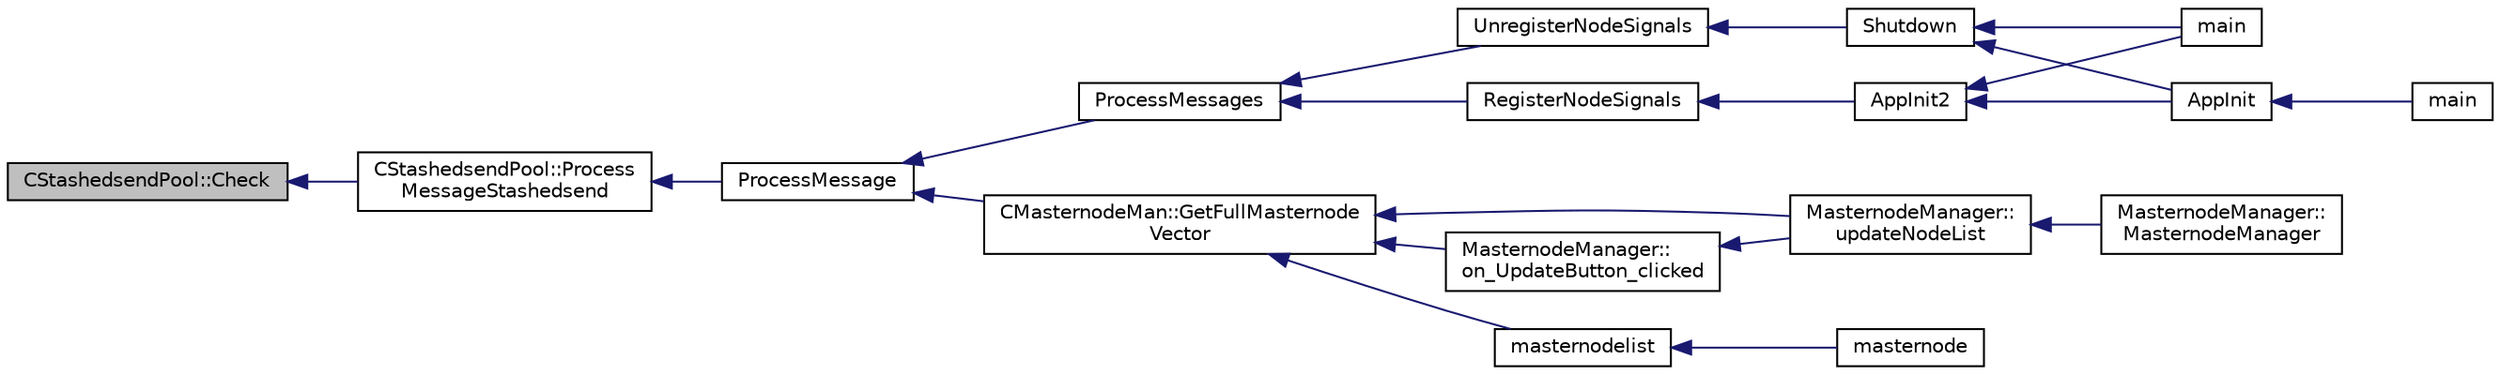 digraph "CStashedsendPool::Check"
{
  edge [fontname="Helvetica",fontsize="10",labelfontname="Helvetica",labelfontsize="10"];
  node [fontname="Helvetica",fontsize="10",shape=record];
  rankdir="LR";
  Node358 [label="CStashedsendPool::Check",height=0.2,width=0.4,color="black", fillcolor="grey75", style="filled", fontcolor="black"];
  Node358 -> Node359 [dir="back",color="midnightblue",fontsize="10",style="solid",fontname="Helvetica"];
  Node359 [label="CStashedsendPool::Process\lMessageStashedsend",height=0.2,width=0.4,color="black", fillcolor="white", style="filled",URL="$dd/d8a/class_c_stashedsend_pool.html#a62b472a4e4b1e634bc2e8621be17888e",tooltip="Process a Stashedsend message using the Stashedsend protocol. "];
  Node359 -> Node360 [dir="back",color="midnightblue",fontsize="10",style="solid",fontname="Helvetica"];
  Node360 [label="ProcessMessage",height=0.2,width=0.4,color="black", fillcolor="white", style="filled",URL="$df/d0a/main_8cpp.html#a8ba92b1a4bce3c835e887a9073d17d8e"];
  Node360 -> Node361 [dir="back",color="midnightblue",fontsize="10",style="solid",fontname="Helvetica"];
  Node361 [label="ProcessMessages",height=0.2,width=0.4,color="black", fillcolor="white", style="filled",URL="$d4/dbf/main_8h.html#a196f9318f02448b85b28d612698934fd"];
  Node361 -> Node362 [dir="back",color="midnightblue",fontsize="10",style="solid",fontname="Helvetica"];
  Node362 [label="RegisterNodeSignals",height=0.2,width=0.4,color="black", fillcolor="white", style="filled",URL="$d4/dbf/main_8h.html#ab02615ff65f91d69f8d786ec900baa8a",tooltip="Register with a network node to receive its signals. "];
  Node362 -> Node363 [dir="back",color="midnightblue",fontsize="10",style="solid",fontname="Helvetica"];
  Node363 [label="AppInit2",height=0.2,width=0.4,color="black", fillcolor="white", style="filled",URL="$d8/dc0/init_8h.html#a1a4c1bfbf6ba1db77e988b89b9cadfd3",tooltip="Initialize ion. "];
  Node363 -> Node364 [dir="back",color="midnightblue",fontsize="10",style="solid",fontname="Helvetica"];
  Node364 [label="AppInit",height=0.2,width=0.4,color="black", fillcolor="white", style="filled",URL="$d4/d35/iond_8cpp.html#ac59316b767e6984e1285f0531275286b"];
  Node364 -> Node365 [dir="back",color="midnightblue",fontsize="10",style="solid",fontname="Helvetica"];
  Node365 [label="main",height=0.2,width=0.4,color="black", fillcolor="white", style="filled",URL="$d4/d35/iond_8cpp.html#a0ddf1224851353fc92bfbff6f499fa97"];
  Node363 -> Node366 [dir="back",color="midnightblue",fontsize="10",style="solid",fontname="Helvetica"];
  Node366 [label="main",height=0.2,width=0.4,color="black", fillcolor="white", style="filled",URL="$d5/d2d/ion_8cpp.html#a0ddf1224851353fc92bfbff6f499fa97"];
  Node361 -> Node367 [dir="back",color="midnightblue",fontsize="10",style="solid",fontname="Helvetica"];
  Node367 [label="UnregisterNodeSignals",height=0.2,width=0.4,color="black", fillcolor="white", style="filled",URL="$d4/dbf/main_8h.html#a3ef0cc6e9d9d6435ee2a5569244d6ebd",tooltip="Unregister a network node. "];
  Node367 -> Node368 [dir="back",color="midnightblue",fontsize="10",style="solid",fontname="Helvetica"];
  Node368 [label="Shutdown",height=0.2,width=0.4,color="black", fillcolor="white", style="filled",URL="$d8/dc0/init_8h.html#ac5f038c2b480cf9ef5e19e3eba8dbaf9"];
  Node368 -> Node364 [dir="back",color="midnightblue",fontsize="10",style="solid",fontname="Helvetica"];
  Node368 -> Node366 [dir="back",color="midnightblue",fontsize="10",style="solid",fontname="Helvetica"];
  Node360 -> Node369 [dir="back",color="midnightblue",fontsize="10",style="solid",fontname="Helvetica"];
  Node369 [label="CMasternodeMan::GetFullMasternode\lVector",height=0.2,width=0.4,color="black", fillcolor="white", style="filled",URL="$dc/d6b/class_c_masternode_man.html#ab39e213a7601e1bef2eba1d5d63206f5"];
  Node369 -> Node370 [dir="back",color="midnightblue",fontsize="10",style="solid",fontname="Helvetica"];
  Node370 [label="MasternodeManager::\lupdateNodeList",height=0.2,width=0.4,color="black", fillcolor="white", style="filled",URL="$d9/d70/class_masternode_manager.html#a5485a8bd6ccf673027165cc1207dfae9"];
  Node370 -> Node371 [dir="back",color="midnightblue",fontsize="10",style="solid",fontname="Helvetica"];
  Node371 [label="MasternodeManager::\lMasternodeManager",height=0.2,width=0.4,color="black", fillcolor="white", style="filled",URL="$d9/d70/class_masternode_manager.html#ad18cb99065e056e6b791e2356de826bf"];
  Node369 -> Node372 [dir="back",color="midnightblue",fontsize="10",style="solid",fontname="Helvetica"];
  Node372 [label="MasternodeManager::\lon_UpdateButton_clicked",height=0.2,width=0.4,color="black", fillcolor="white", style="filled",URL="$d9/d70/class_masternode_manager.html#ae8d07b4d869e3eb09fe1be445eff0430"];
  Node372 -> Node370 [dir="back",color="midnightblue",fontsize="10",style="solid",fontname="Helvetica"];
  Node369 -> Node373 [dir="back",color="midnightblue",fontsize="10",style="solid",fontname="Helvetica"];
  Node373 [label="masternodelist",height=0.2,width=0.4,color="black", fillcolor="white", style="filled",URL="$d5/d6b/rpcstashedsend_8cpp.html#a3a7ed7e37f21eb2912afc6e776f7236c"];
  Node373 -> Node374 [dir="back",color="midnightblue",fontsize="10",style="solid",fontname="Helvetica"];
  Node374 [label="masternode",height=0.2,width=0.4,color="black", fillcolor="white", style="filled",URL="$d5/d6b/rpcstashedsend_8cpp.html#a30609e443aeb47c29ed0878d16b1b5e1"];
}
